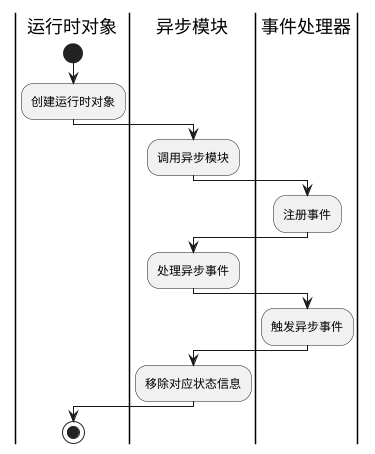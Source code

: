 @startuml
|运行时对象|
start
:创建运行时对象;
|异步模块|
:调用异步模块;
|事件处理器|
:注册事件;
|异步模块|
:处理异步事件;
|事件处理器|
:触发异步事件;
|异步模块|
:移除对应状态信息;
|运行时对象|
stop
@enduml